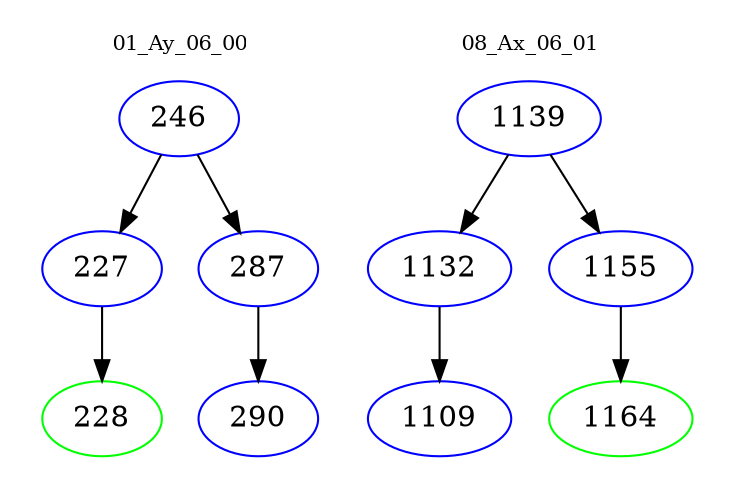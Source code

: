 digraph{
subgraph cluster_0 {
color = white
label = "01_Ay_06_00";
fontsize=10;
T0_246 [label="246", color="blue"]
T0_246 -> T0_227 [color="black"]
T0_227 [label="227", color="blue"]
T0_227 -> T0_228 [color="black"]
T0_228 [label="228", color="green"]
T0_246 -> T0_287 [color="black"]
T0_287 [label="287", color="blue"]
T0_287 -> T0_290 [color="black"]
T0_290 [label="290", color="blue"]
}
subgraph cluster_1 {
color = white
label = "08_Ax_06_01";
fontsize=10;
T1_1139 [label="1139", color="blue"]
T1_1139 -> T1_1132 [color="black"]
T1_1132 [label="1132", color="blue"]
T1_1132 -> T1_1109 [color="black"]
T1_1109 [label="1109", color="blue"]
T1_1139 -> T1_1155 [color="black"]
T1_1155 [label="1155", color="blue"]
T1_1155 -> T1_1164 [color="black"]
T1_1164 [label="1164", color="green"]
}
}
